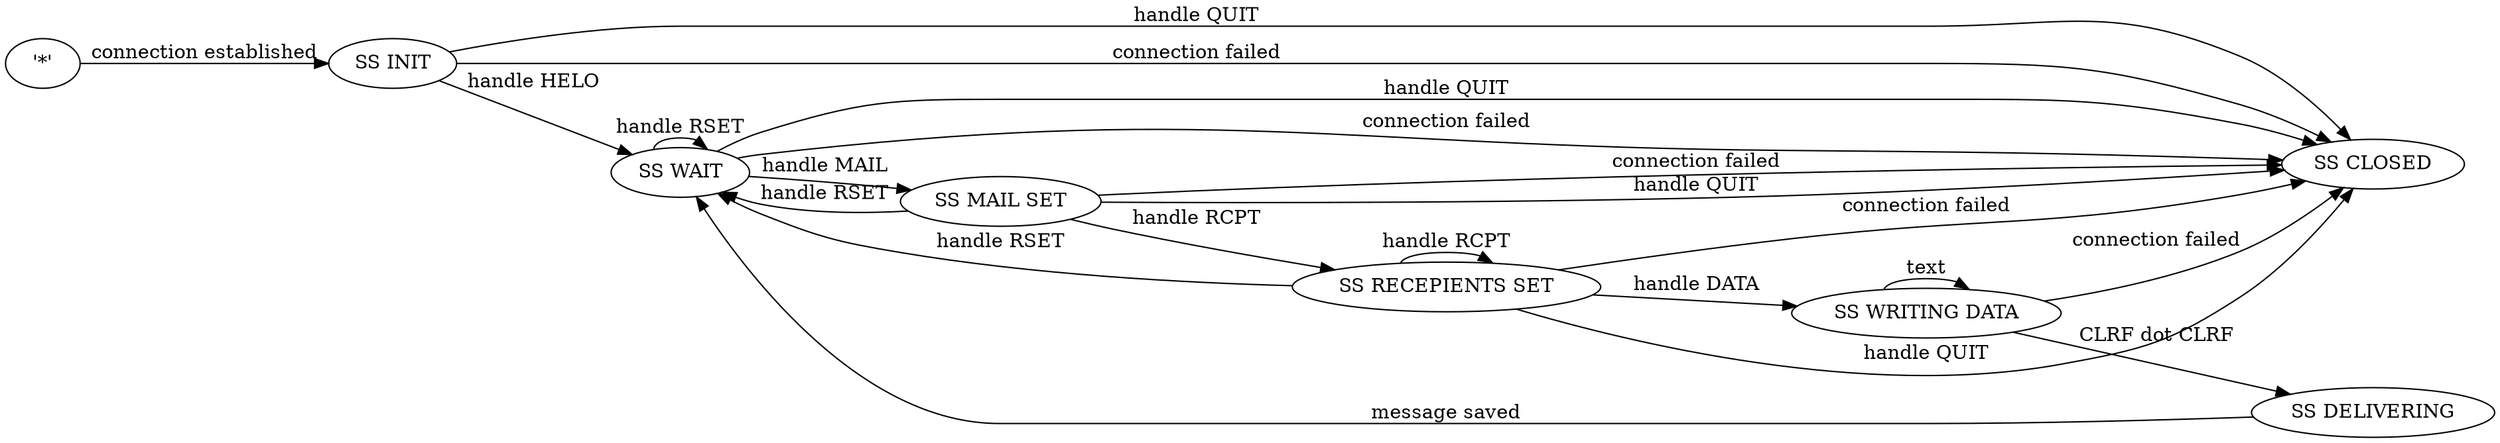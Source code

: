 digraph test {
rankdir=LR;
ranksep=0.1; nodesep=0.1; defaultdist = 0.1; len = 0.1;
"SS INIT" -> "SS WAIT" [label="handle HELO"];
"SS MAIL SET" -> "SS WAIT" [label="handle RSET"];
"SS WAIT" -> "SS CLOSED" [label="handle QUIT"];
"SS WRITING DATA" -> "SS DELIVERING" [label="CLRF dot CLRF"];
"SS MAIL SET" -> "SS RECEPIENTS SET" [label="handle RCPT"];
"SS DELIVERING" -> "SS WAIT" [label="message saved"];
"SS RECEPIENTS SET" -> "SS RECEPIENTS SET" [label="handle RCPT"];
"SS WAIT" -> "SS MAIL SET" [label="handle MAIL"];
"SS WRITING DATA" -> "SS WRITING DATA" [label="text"];
"SS RECEPIENTS SET" -> "SS WRITING DATA" [label="handle DATA"];
"SS INIT" -> "SS CLOSED" [label="handle QUIT"];
"SS WAIT" -> "SS CLOSED" [label="connection failed"];
"SS MAIL SET" -> "SS CLOSED" [label="handle QUIT"];
"SS RECEPIENTS SET" -> "SS WAIT" [label="handle RSET"];
"SS WRITING DATA" -> "SS CLOSED" [label="connection failed"];
"SS RECEPIENTS SET" -> "SS CLOSED" [label="connection failed"];
"SS WAIT" -> "SS WAIT" [label="handle RSET"];
"SS MAIL SET" -> "SS CLOSED" [label="connection failed"];
"'*'" -> "SS INIT" [label="connection established"];
"SS INIT" -> "SS CLOSED" [label="connection failed"];
"SS RECEPIENTS SET" -> "SS CLOSED" [label="handle QUIT"];
}
